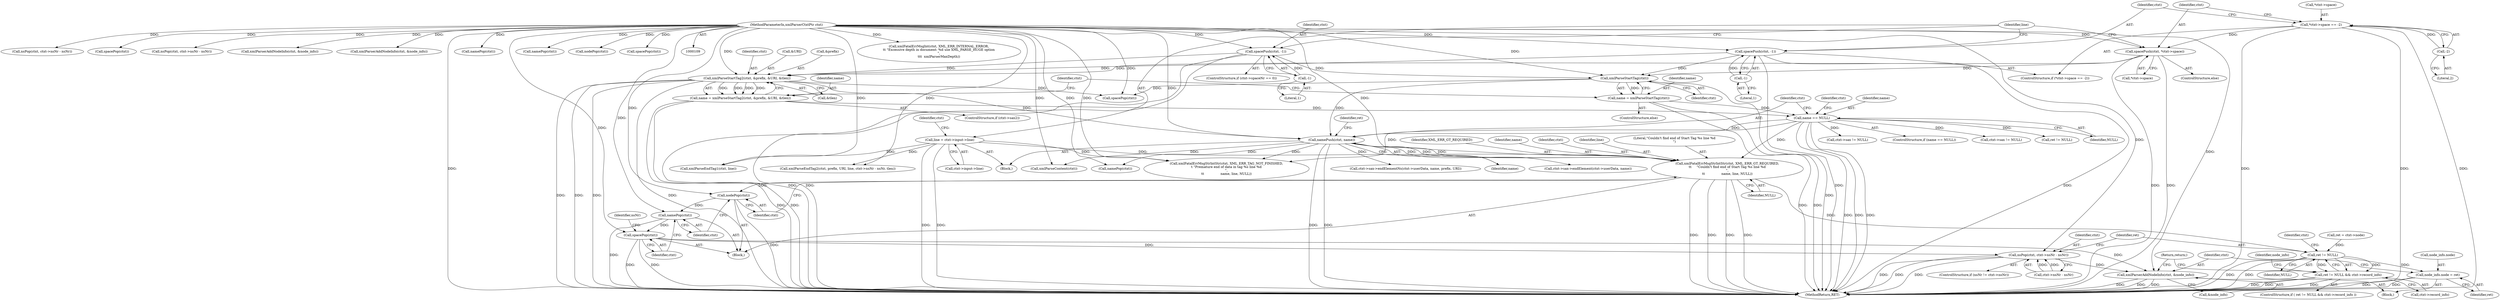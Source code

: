 digraph "0_Chrome_44a637b47793512bfb1d2589d43b8dc492a97629@pointer" {
"1000446" [label="(Call,xmlFatalErrMsgStrIntStr(ctxt, XML_ERR_GT_REQUIRED,\n\t\t     \"Couldn't find end of Start Tag %s line %d\n\",\n\t\t                name, line, NULL))"];
"1000261" [label="(Call,namePush(ctxt, name))"];
"1000233" [label="(Call,xmlParseStartTag2(ctxt, &prefix, &URI, &tlen))"];
"1000209" [label="(Call,spacePush(ctxt, -1))"];
"1000110" [label="(MethodParameterIn,xmlParserCtxtPtr ctxt)"];
"1000211" [label="(Call,-1)"];
"1000196" [label="(Call,spacePush(ctxt, -1))"];
"1000198" [label="(Call,-1)"];
"1000214" [label="(Call,spacePush(ctxt, *ctxt->space))"];
"1000202" [label="(Call,*ctxt->space == -2)"];
"1000207" [label="(Call,-2)"];
"1000244" [label="(Call,xmlParseStartTag(ctxt))"];
"1000254" [label="(Call,name == NULL)"];
"1000231" [label="(Call,name = xmlParseStartTag2(ctxt, &prefix, &URI, &tlen))"];
"1000242" [label="(Call,name = xmlParseStartTag(ctxt))"];
"1000220" [label="(Call,line = ctxt->input->line)"];
"1000453" [label="(Call,nodePop(ctxt))"];
"1000455" [label="(Call,namePop(ctxt))"];
"1000457" [label="(Call,spacePop(ctxt))"];
"1000465" [label="(Call,nsPop(ctxt, ctxt->nsNr - nsNr))"];
"1000512" [label="(Call,xmlParserAddNodeInfo(ctxt, &node_info))"];
"1000474" [label="(Call,ret != NULL)"];
"1000473" [label="(Call,ret != NULL && ctxt->record_info)"];
"1000507" [label="(Call,node_info.node = ret)"];
"1000457" [label="(Call,spacePop(ctxt))"];
"1000148" [label="(Call,xmlFatalErrMsgInt(ctxt, XML_ERR_INTERNAL_ERROR,\n\t\t \"Excessive depth in document: %d use XML_PARSE_HUGE option\n\",\n\t\t\t  xmlParserMaxDepth))"];
"1000570" [label="(Call,xmlParseEndTag1(ctxt, line))"];
"1000227" [label="(ControlStructure,if (ctxt->sax2))"];
"1000110" [label="(MethodParameterIn,xmlParserCtxtPtr ctxt)"];
"1000556" [label="(Call,xmlParseEndTag2(ctxt, prefix, URI, line, ctxt->nsNr - nsNr, tlen))"];
"1000465" [label="(Call,nsPop(ctxt, ctxt->nsNr - nsNr))"];
"1000461" [label="(Identifier,nsNr)"];
"1000543" [label="(Call,nsPop(ctxt, ctxt->nsNr - nsNr))"];
"1000354" [label="(Call,ctxt->sax != NULL)"];
"1000259" [label="(Identifier,ctxt)"];
"1000535" [label="(Call,spacePop(ctxt))"];
"1000478" [label="(Identifier,ctxt)"];
"1000386" [label="(Call,nsPop(ctxt, ctxt->nsNr - nsNr))"];
"1000207" [label="(Call,-2)"];
"1000613" [label="(Call,xmlParserAddNodeInfo(ctxt, &node_info))"];
"1000458" [label="(Identifier,ctxt)"];
"1000371" [label="(Call,ctxt->sax->endElement(ctxt->userData, name))"];
"1000447" [label="(Identifier,ctxt)"];
"1000254" [label="(Call,name == NULL)"];
"1000190" [label="(ControlStructure,if (ctxt->spaceNr == 0))"];
"1000467" [label="(Call,ctxt->nsNr - nsNr)"];
"1000512" [label="(Call,xmlParserAddNodeInfo(ctxt, &node_info))"];
"1000451" [label="(Identifier,line)"];
"1000617" [label="(MethodReturn,RET)"];
"1000203" [label="(Call,*ctxt->space)"];
"1000253" [label="(ControlStructure,if (name == NULL))"];
"1000466" [label="(Identifier,ctxt)"];
"1000211" [label="(Call,-1)"];
"1000477" [label="(Call,ctxt->record_info)"];
"1000433" [label="(Call,xmlParserAddNodeInfo(ctxt, &node_info))"];
"1000476" [label="(Identifier,NULL)"];
"1000517" [label="(Call,xmlParseContent(ctxt))"];
"1000326" [label="(Call,ctxt->sax != NULL)"];
"1000232" [label="(Identifier,name)"];
"1000222" [label="(Call,ctxt->input->line)"];
"1000221" [label="(Identifier,line)"];
"1000199" [label="(Literal,1)"];
"1000255" [label="(Identifier,name)"];
"1000456" [label="(Identifier,ctxt)"];
"1000567" [label="(Call,namePop(ctxt))"];
"1000474" [label="(Call,ret != NULL)"];
"1000376" [label="(Call,namePop(ctxt))"];
"1000197" [label="(Identifier,ctxt)"];
"1000234" [label="(Identifier,ctxt)"];
"1000533" [label="(Call,namePop(ctxt))"];
"1000249" [label="(Identifier,ctxt)"];
"1000446" [label="(Call,xmlFatalErrMsgStrIntStr(ctxt, XML_ERR_GT_REQUIRED,\n\t\t     \"Couldn't find end of Start Tag %s line %d\n\",\n\t\t                name, line, NULL))"];
"1000508" [label="(Call,node_info.node)"];
"1000233" [label="(Call,xmlParseStartTag2(ctxt, &prefix, &URI, &tlen))"];
"1000237" [label="(Call,&URI)"];
"1000241" [label="(ControlStructure,else)"];
"1000209" [label="(Call,spacePush(ctxt, -1))"];
"1000265" [label="(Identifier,ret)"];
"1000454" [label="(Identifier,ctxt)"];
"1000235" [label="(Call,&prefix)"];
"1000575" [label="(Call,ret != NULL)"];
"1000262" [label="(Identifier,ctxt)"];
"1000244" [label="(Call,xmlParseStartTag(ctxt))"];
"1000243" [label="(Identifier,name)"];
"1000449" [label="(Literal,\"Couldn't find end of Start Tag %s line %d\n\")"];
"1000455" [label="(Call,namePop(ctxt))"];
"1000215" [label="(Identifier,ctxt)"];
"1000507" [label="(Call,node_info.node = ret)"];
"1000231" [label="(Call,name = xmlParseStartTag2(ctxt, &prefix, &URI, &tlen))"];
"1000198" [label="(Call,-1)"];
"1000343" [label="(Call,ctxt->sax->endElementNs(ctxt->userData, name, prefix, URI))"];
"1000445" [label="(Block,)"];
"1000210" [label="(Identifier,ctxt)"];
"1000214" [label="(Call,spacePush(ctxt, *ctxt->space))"];
"1000531" [label="(Call,nodePop(ctxt))"];
"1000459" [label="(ControlStructure,if (nsNr != ctxt->nsNr))"];
"1000220" [label="(Call,line = ctxt->input->line)"];
"1000201" [label="(ControlStructure,if (*ctxt->space == -2))"];
"1000448" [label="(Identifier,XML_ERR_GT_REQUIRED)"];
"1000524" [label="(Call,xmlFatalErrMsgStrIntStr(ctxt, XML_ERR_TAG_NOT_FINISHED,\n\t \"Premature end of data in tag %s line %d\n\",\n\t\t                name, line, NULL))"];
"1000245" [label="(Identifier,ctxt)"];
"1000450" [label="(Identifier,name)"];
"1000261" [label="(Call,namePush(ctxt, name))"];
"1000208" [label="(Literal,2)"];
"1000516" [label="(Return,return;)"];
"1000229" [label="(Identifier,ctxt)"];
"1000256" [label="(Identifier,NULL)"];
"1000196" [label="(Call,spacePush(ctxt, -1))"];
"1000216" [label="(Call,*ctxt->space)"];
"1000475" [label="(Identifier,ret)"];
"1000483" [label="(Identifier,node_info)"];
"1000472" [label="(ControlStructure,if ( ret != NULL && ctxt->record_info ))"];
"1000453" [label="(Call,nodePop(ctxt))"];
"1000202" [label="(Call,*ctxt->space == -2)"];
"1000239" [label="(Call,&tlen)"];
"1000514" [label="(Call,&node_info)"];
"1000378" [label="(Call,spacePop(ctxt))"];
"1000213" [label="(ControlStructure,else)"];
"1000473" [label="(Call,ret != NULL && ctxt->record_info)"];
"1000242" [label="(Call,name = xmlParseStartTag(ctxt))"];
"1000264" [label="(Call,ret = ctxt->node)"];
"1000258" [label="(Call,spacePop(ctxt))"];
"1000212" [label="(Literal,1)"];
"1000480" [label="(Block,)"];
"1000263" [label="(Identifier,name)"];
"1000511" [label="(Identifier,ret)"];
"1000513" [label="(Identifier,ctxt)"];
"1000111" [label="(Block,)"];
"1000452" [label="(Identifier,NULL)"];
"1000446" -> "1000445"  [label="AST: "];
"1000446" -> "1000452"  [label="CFG: "];
"1000447" -> "1000446"  [label="AST: "];
"1000448" -> "1000446"  [label="AST: "];
"1000449" -> "1000446"  [label="AST: "];
"1000450" -> "1000446"  [label="AST: "];
"1000451" -> "1000446"  [label="AST: "];
"1000452" -> "1000446"  [label="AST: "];
"1000454" -> "1000446"  [label="CFG: "];
"1000446" -> "1000617"  [label="DDG: "];
"1000446" -> "1000617"  [label="DDG: "];
"1000446" -> "1000617"  [label="DDG: "];
"1000446" -> "1000617"  [label="DDG: "];
"1000261" -> "1000446"  [label="DDG: "];
"1000261" -> "1000446"  [label="DDG: "];
"1000110" -> "1000446"  [label="DDG: "];
"1000220" -> "1000446"  [label="DDG: "];
"1000254" -> "1000446"  [label="DDG: "];
"1000446" -> "1000453"  [label="DDG: "];
"1000446" -> "1000474"  [label="DDG: "];
"1000261" -> "1000111"  [label="AST: "];
"1000261" -> "1000263"  [label="CFG: "];
"1000262" -> "1000261"  [label="AST: "];
"1000263" -> "1000261"  [label="AST: "];
"1000265" -> "1000261"  [label="CFG: "];
"1000261" -> "1000617"  [label="DDG: "];
"1000261" -> "1000617"  [label="DDG: "];
"1000233" -> "1000261"  [label="DDG: "];
"1000244" -> "1000261"  [label="DDG: "];
"1000110" -> "1000261"  [label="DDG: "];
"1000254" -> "1000261"  [label="DDG: "];
"1000261" -> "1000343"  [label="DDG: "];
"1000261" -> "1000371"  [label="DDG: "];
"1000261" -> "1000376"  [label="DDG: "];
"1000261" -> "1000517"  [label="DDG: "];
"1000261" -> "1000524"  [label="DDG: "];
"1000233" -> "1000231"  [label="AST: "];
"1000233" -> "1000239"  [label="CFG: "];
"1000234" -> "1000233"  [label="AST: "];
"1000235" -> "1000233"  [label="AST: "];
"1000237" -> "1000233"  [label="AST: "];
"1000239" -> "1000233"  [label="AST: "];
"1000231" -> "1000233"  [label="CFG: "];
"1000233" -> "1000617"  [label="DDG: "];
"1000233" -> "1000617"  [label="DDG: "];
"1000233" -> "1000617"  [label="DDG: "];
"1000233" -> "1000617"  [label="DDG: "];
"1000233" -> "1000231"  [label="DDG: "];
"1000233" -> "1000231"  [label="DDG: "];
"1000233" -> "1000231"  [label="DDG: "];
"1000233" -> "1000231"  [label="DDG: "];
"1000209" -> "1000233"  [label="DDG: "];
"1000196" -> "1000233"  [label="DDG: "];
"1000214" -> "1000233"  [label="DDG: "];
"1000110" -> "1000233"  [label="DDG: "];
"1000233" -> "1000258"  [label="DDG: "];
"1000209" -> "1000201"  [label="AST: "];
"1000209" -> "1000211"  [label="CFG: "];
"1000210" -> "1000209"  [label="AST: "];
"1000211" -> "1000209"  [label="AST: "];
"1000221" -> "1000209"  [label="CFG: "];
"1000209" -> "1000617"  [label="DDG: "];
"1000209" -> "1000617"  [label="DDG: "];
"1000110" -> "1000209"  [label="DDG: "];
"1000211" -> "1000209"  [label="DDG: "];
"1000209" -> "1000244"  [label="DDG: "];
"1000110" -> "1000109"  [label="AST: "];
"1000110" -> "1000617"  [label="DDG: "];
"1000110" -> "1000148"  [label="DDG: "];
"1000110" -> "1000196"  [label="DDG: "];
"1000110" -> "1000214"  [label="DDG: "];
"1000110" -> "1000244"  [label="DDG: "];
"1000110" -> "1000258"  [label="DDG: "];
"1000110" -> "1000376"  [label="DDG: "];
"1000110" -> "1000378"  [label="DDG: "];
"1000110" -> "1000386"  [label="DDG: "];
"1000110" -> "1000433"  [label="DDG: "];
"1000110" -> "1000453"  [label="DDG: "];
"1000110" -> "1000455"  [label="DDG: "];
"1000110" -> "1000457"  [label="DDG: "];
"1000110" -> "1000465"  [label="DDG: "];
"1000110" -> "1000512"  [label="DDG: "];
"1000110" -> "1000517"  [label="DDG: "];
"1000110" -> "1000524"  [label="DDG: "];
"1000110" -> "1000531"  [label="DDG: "];
"1000110" -> "1000533"  [label="DDG: "];
"1000110" -> "1000535"  [label="DDG: "];
"1000110" -> "1000543"  [label="DDG: "];
"1000110" -> "1000556"  [label="DDG: "];
"1000110" -> "1000567"  [label="DDG: "];
"1000110" -> "1000570"  [label="DDG: "];
"1000110" -> "1000613"  [label="DDG: "];
"1000211" -> "1000212"  [label="CFG: "];
"1000212" -> "1000211"  [label="AST: "];
"1000196" -> "1000190"  [label="AST: "];
"1000196" -> "1000198"  [label="CFG: "];
"1000197" -> "1000196"  [label="AST: "];
"1000198" -> "1000196"  [label="AST: "];
"1000221" -> "1000196"  [label="CFG: "];
"1000196" -> "1000617"  [label="DDG: "];
"1000196" -> "1000617"  [label="DDG: "];
"1000198" -> "1000196"  [label="DDG: "];
"1000196" -> "1000244"  [label="DDG: "];
"1000198" -> "1000199"  [label="CFG: "];
"1000199" -> "1000198"  [label="AST: "];
"1000214" -> "1000213"  [label="AST: "];
"1000214" -> "1000216"  [label="CFG: "];
"1000215" -> "1000214"  [label="AST: "];
"1000216" -> "1000214"  [label="AST: "];
"1000221" -> "1000214"  [label="CFG: "];
"1000214" -> "1000617"  [label="DDG: "];
"1000214" -> "1000617"  [label="DDG: "];
"1000202" -> "1000214"  [label="DDG: "];
"1000214" -> "1000244"  [label="DDG: "];
"1000202" -> "1000201"  [label="AST: "];
"1000202" -> "1000207"  [label="CFG: "];
"1000203" -> "1000202"  [label="AST: "];
"1000207" -> "1000202"  [label="AST: "];
"1000210" -> "1000202"  [label="CFG: "];
"1000215" -> "1000202"  [label="CFG: "];
"1000202" -> "1000617"  [label="DDG: "];
"1000202" -> "1000617"  [label="DDG: "];
"1000202" -> "1000617"  [label="DDG: "];
"1000207" -> "1000202"  [label="DDG: "];
"1000207" -> "1000208"  [label="CFG: "];
"1000208" -> "1000207"  [label="AST: "];
"1000244" -> "1000242"  [label="AST: "];
"1000244" -> "1000245"  [label="CFG: "];
"1000245" -> "1000244"  [label="AST: "];
"1000242" -> "1000244"  [label="CFG: "];
"1000244" -> "1000617"  [label="DDG: "];
"1000244" -> "1000242"  [label="DDG: "];
"1000244" -> "1000258"  [label="DDG: "];
"1000254" -> "1000253"  [label="AST: "];
"1000254" -> "1000256"  [label="CFG: "];
"1000255" -> "1000254"  [label="AST: "];
"1000256" -> "1000254"  [label="AST: "];
"1000259" -> "1000254"  [label="CFG: "];
"1000262" -> "1000254"  [label="CFG: "];
"1000254" -> "1000617"  [label="DDG: "];
"1000254" -> "1000617"  [label="DDG: "];
"1000254" -> "1000617"  [label="DDG: "];
"1000231" -> "1000254"  [label="DDG: "];
"1000242" -> "1000254"  [label="DDG: "];
"1000254" -> "1000326"  [label="DDG: "];
"1000254" -> "1000354"  [label="DDG: "];
"1000254" -> "1000524"  [label="DDG: "];
"1000254" -> "1000575"  [label="DDG: "];
"1000231" -> "1000227"  [label="AST: "];
"1000232" -> "1000231"  [label="AST: "];
"1000249" -> "1000231"  [label="CFG: "];
"1000231" -> "1000617"  [label="DDG: "];
"1000231" -> "1000617"  [label="DDG: "];
"1000242" -> "1000241"  [label="AST: "];
"1000243" -> "1000242"  [label="AST: "];
"1000249" -> "1000242"  [label="CFG: "];
"1000242" -> "1000617"  [label="DDG: "];
"1000242" -> "1000617"  [label="DDG: "];
"1000220" -> "1000111"  [label="AST: "];
"1000220" -> "1000222"  [label="CFG: "];
"1000221" -> "1000220"  [label="AST: "];
"1000222" -> "1000220"  [label="AST: "];
"1000229" -> "1000220"  [label="CFG: "];
"1000220" -> "1000617"  [label="DDG: "];
"1000220" -> "1000617"  [label="DDG: "];
"1000220" -> "1000524"  [label="DDG: "];
"1000220" -> "1000556"  [label="DDG: "];
"1000220" -> "1000570"  [label="DDG: "];
"1000453" -> "1000445"  [label="AST: "];
"1000453" -> "1000454"  [label="CFG: "];
"1000454" -> "1000453"  [label="AST: "];
"1000456" -> "1000453"  [label="CFG: "];
"1000453" -> "1000617"  [label="DDG: "];
"1000453" -> "1000455"  [label="DDG: "];
"1000455" -> "1000445"  [label="AST: "];
"1000455" -> "1000456"  [label="CFG: "];
"1000456" -> "1000455"  [label="AST: "];
"1000458" -> "1000455"  [label="CFG: "];
"1000455" -> "1000617"  [label="DDG: "];
"1000455" -> "1000457"  [label="DDG: "];
"1000457" -> "1000445"  [label="AST: "];
"1000457" -> "1000458"  [label="CFG: "];
"1000458" -> "1000457"  [label="AST: "];
"1000461" -> "1000457"  [label="CFG: "];
"1000457" -> "1000617"  [label="DDG: "];
"1000457" -> "1000617"  [label="DDG: "];
"1000457" -> "1000465"  [label="DDG: "];
"1000457" -> "1000512"  [label="DDG: "];
"1000465" -> "1000459"  [label="AST: "];
"1000465" -> "1000467"  [label="CFG: "];
"1000466" -> "1000465"  [label="AST: "];
"1000467" -> "1000465"  [label="AST: "];
"1000475" -> "1000465"  [label="CFG: "];
"1000465" -> "1000617"  [label="DDG: "];
"1000465" -> "1000617"  [label="DDG: "];
"1000465" -> "1000617"  [label="DDG: "];
"1000467" -> "1000465"  [label="DDG: "];
"1000467" -> "1000465"  [label="DDG: "];
"1000465" -> "1000512"  [label="DDG: "];
"1000512" -> "1000480"  [label="AST: "];
"1000512" -> "1000514"  [label="CFG: "];
"1000513" -> "1000512"  [label="AST: "];
"1000514" -> "1000512"  [label="AST: "];
"1000516" -> "1000512"  [label="CFG: "];
"1000512" -> "1000617"  [label="DDG: "];
"1000512" -> "1000617"  [label="DDG: "];
"1000512" -> "1000617"  [label="DDG: "];
"1000474" -> "1000473"  [label="AST: "];
"1000474" -> "1000476"  [label="CFG: "];
"1000475" -> "1000474"  [label="AST: "];
"1000476" -> "1000474"  [label="AST: "];
"1000478" -> "1000474"  [label="CFG: "];
"1000473" -> "1000474"  [label="CFG: "];
"1000474" -> "1000617"  [label="DDG: "];
"1000474" -> "1000617"  [label="DDG: "];
"1000474" -> "1000473"  [label="DDG: "];
"1000474" -> "1000473"  [label="DDG: "];
"1000264" -> "1000474"  [label="DDG: "];
"1000474" -> "1000507"  [label="DDG: "];
"1000473" -> "1000472"  [label="AST: "];
"1000473" -> "1000477"  [label="CFG: "];
"1000477" -> "1000473"  [label="AST: "];
"1000483" -> "1000473"  [label="CFG: "];
"1000516" -> "1000473"  [label="CFG: "];
"1000473" -> "1000617"  [label="DDG: "];
"1000473" -> "1000617"  [label="DDG: "];
"1000473" -> "1000617"  [label="DDG: "];
"1000507" -> "1000480"  [label="AST: "];
"1000507" -> "1000511"  [label="CFG: "];
"1000508" -> "1000507"  [label="AST: "];
"1000511" -> "1000507"  [label="AST: "];
"1000513" -> "1000507"  [label="CFG: "];
"1000507" -> "1000617"  [label="DDG: "];
"1000507" -> "1000617"  [label="DDG: "];
}
